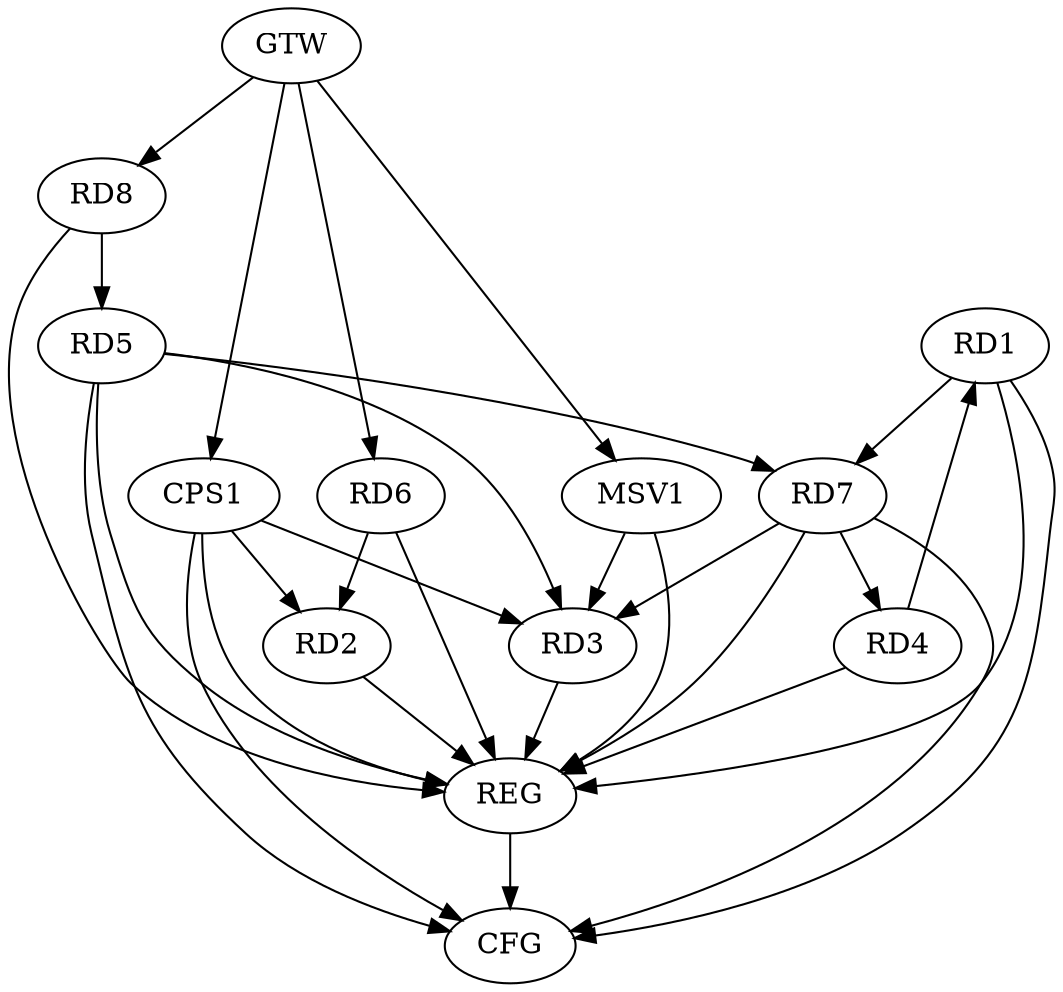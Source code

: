 strict digraph G {
  RD1 [ label="RD1" ];
  RD2 [ label="RD2" ];
  RD3 [ label="RD3" ];
  RD4 [ label="RD4" ];
  RD5 [ label="RD5" ];
  RD6 [ label="RD6" ];
  RD7 [ label="RD7" ];
  RD8 [ label="RD8" ];
  CPS1 [ label="CPS1" ];
  GTW [ label="GTW" ];
  REG [ label="REG" ];
  CFG [ label="CFG" ];
  MSV1 [ label="MSV1" ];
  RD4 -> RD1;
  RD1 -> RD7;
  RD6 -> RD2;
  RD5 -> RD3;
  RD7 -> RD3;
  RD7 -> RD4;
  RD5 -> RD7;
  RD8 -> RD5;
  CPS1 -> RD2;
  CPS1 -> RD3;
  GTW -> RD6;
  GTW -> RD8;
  GTW -> CPS1;
  RD1 -> REG;
  RD2 -> REG;
  RD3 -> REG;
  RD4 -> REG;
  RD5 -> REG;
  RD6 -> REG;
  RD7 -> REG;
  RD8 -> REG;
  CPS1 -> REG;
  CPS1 -> CFG;
  RD5 -> CFG;
  RD7 -> CFG;
  RD1 -> CFG;
  REG -> CFG;
  MSV1 -> RD3;
  GTW -> MSV1;
  MSV1 -> REG;
}
